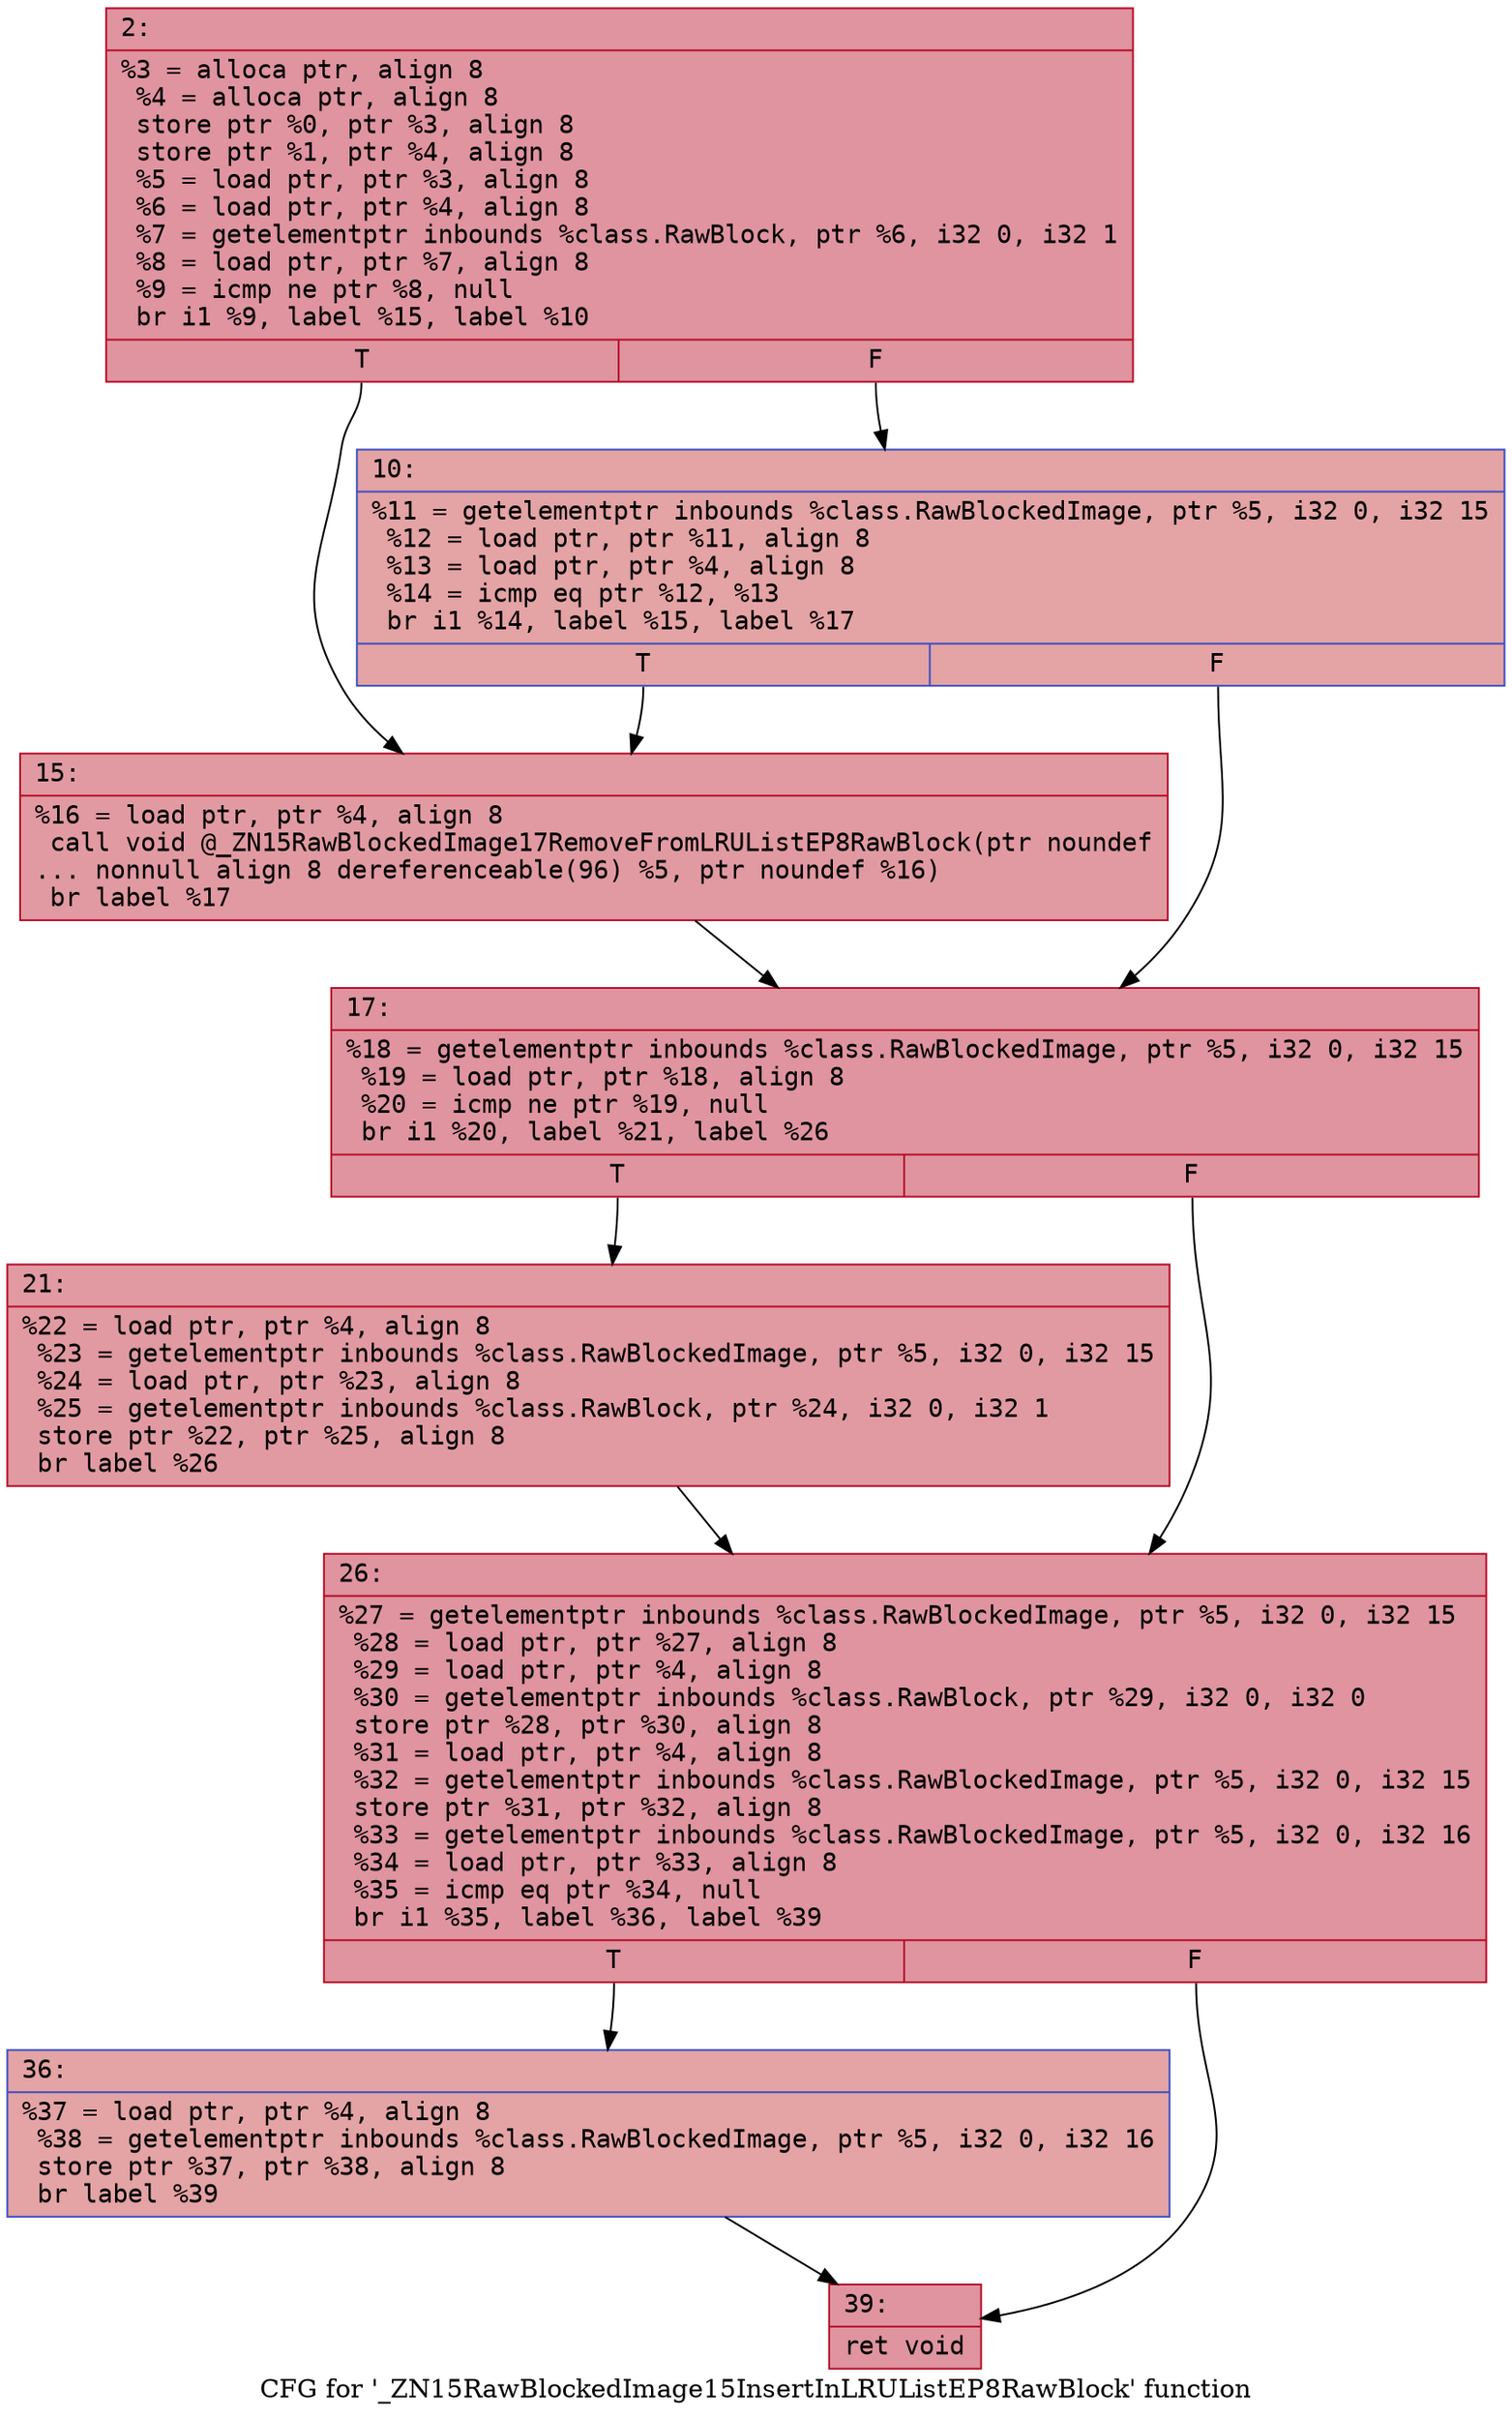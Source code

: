 digraph "CFG for '_ZN15RawBlockedImage15InsertInLRUListEP8RawBlock' function" {
	label="CFG for '_ZN15RawBlockedImage15InsertInLRUListEP8RawBlock' function";

	Node0x6000004edbd0 [shape=record,color="#b70d28ff", style=filled, fillcolor="#b70d2870" fontname="Courier",label="{2:\l|  %3 = alloca ptr, align 8\l  %4 = alloca ptr, align 8\l  store ptr %0, ptr %3, align 8\l  store ptr %1, ptr %4, align 8\l  %5 = load ptr, ptr %3, align 8\l  %6 = load ptr, ptr %4, align 8\l  %7 = getelementptr inbounds %class.RawBlock, ptr %6, i32 0, i32 1\l  %8 = load ptr, ptr %7, align 8\l  %9 = icmp ne ptr %8, null\l  br i1 %9, label %15, label %10\l|{<s0>T|<s1>F}}"];
	Node0x6000004edbd0:s0 -> Node0x6000004edc70[tooltip="2 -> 15\nProbability 62.50%" ];
	Node0x6000004edbd0:s1 -> Node0x6000004edc20[tooltip="2 -> 10\nProbability 37.50%" ];
	Node0x6000004edc20 [shape=record,color="#3d50c3ff", style=filled, fillcolor="#c32e3170" fontname="Courier",label="{10:\l|  %11 = getelementptr inbounds %class.RawBlockedImage, ptr %5, i32 0, i32 15\l  %12 = load ptr, ptr %11, align 8\l  %13 = load ptr, ptr %4, align 8\l  %14 = icmp eq ptr %12, %13\l  br i1 %14, label %15, label %17\l|{<s0>T|<s1>F}}"];
	Node0x6000004edc20:s0 -> Node0x6000004edc70[tooltip="10 -> 15\nProbability 37.50%" ];
	Node0x6000004edc20:s1 -> Node0x6000004edcc0[tooltip="10 -> 17\nProbability 62.50%" ];
	Node0x6000004edc70 [shape=record,color="#b70d28ff", style=filled, fillcolor="#bb1b2c70" fontname="Courier",label="{15:\l|  %16 = load ptr, ptr %4, align 8\l  call void @_ZN15RawBlockedImage17RemoveFromLRUListEP8RawBlock(ptr noundef\l... nonnull align 8 dereferenceable(96) %5, ptr noundef %16)\l  br label %17\l}"];
	Node0x6000004edc70 -> Node0x6000004edcc0[tooltip="15 -> 17\nProbability 100.00%" ];
	Node0x6000004edcc0 [shape=record,color="#b70d28ff", style=filled, fillcolor="#b70d2870" fontname="Courier",label="{17:\l|  %18 = getelementptr inbounds %class.RawBlockedImage, ptr %5, i32 0, i32 15\l  %19 = load ptr, ptr %18, align 8\l  %20 = icmp ne ptr %19, null\l  br i1 %20, label %21, label %26\l|{<s0>T|<s1>F}}"];
	Node0x6000004edcc0:s0 -> Node0x6000004edd10[tooltip="17 -> 21\nProbability 62.50%" ];
	Node0x6000004edcc0:s1 -> Node0x6000004edd60[tooltip="17 -> 26\nProbability 37.50%" ];
	Node0x6000004edd10 [shape=record,color="#b70d28ff", style=filled, fillcolor="#bb1b2c70" fontname="Courier",label="{21:\l|  %22 = load ptr, ptr %4, align 8\l  %23 = getelementptr inbounds %class.RawBlockedImage, ptr %5, i32 0, i32 15\l  %24 = load ptr, ptr %23, align 8\l  %25 = getelementptr inbounds %class.RawBlock, ptr %24, i32 0, i32 1\l  store ptr %22, ptr %25, align 8\l  br label %26\l}"];
	Node0x6000004edd10 -> Node0x6000004edd60[tooltip="21 -> 26\nProbability 100.00%" ];
	Node0x6000004edd60 [shape=record,color="#b70d28ff", style=filled, fillcolor="#b70d2870" fontname="Courier",label="{26:\l|  %27 = getelementptr inbounds %class.RawBlockedImage, ptr %5, i32 0, i32 15\l  %28 = load ptr, ptr %27, align 8\l  %29 = load ptr, ptr %4, align 8\l  %30 = getelementptr inbounds %class.RawBlock, ptr %29, i32 0, i32 0\l  store ptr %28, ptr %30, align 8\l  %31 = load ptr, ptr %4, align 8\l  %32 = getelementptr inbounds %class.RawBlockedImage, ptr %5, i32 0, i32 15\l  store ptr %31, ptr %32, align 8\l  %33 = getelementptr inbounds %class.RawBlockedImage, ptr %5, i32 0, i32 16\l  %34 = load ptr, ptr %33, align 8\l  %35 = icmp eq ptr %34, null\l  br i1 %35, label %36, label %39\l|{<s0>T|<s1>F}}"];
	Node0x6000004edd60:s0 -> Node0x6000004eddb0[tooltip="26 -> 36\nProbability 37.50%" ];
	Node0x6000004edd60:s1 -> Node0x6000004ede00[tooltip="26 -> 39\nProbability 62.50%" ];
	Node0x6000004eddb0 [shape=record,color="#3d50c3ff", style=filled, fillcolor="#c32e3170" fontname="Courier",label="{36:\l|  %37 = load ptr, ptr %4, align 8\l  %38 = getelementptr inbounds %class.RawBlockedImage, ptr %5, i32 0, i32 16\l  store ptr %37, ptr %38, align 8\l  br label %39\l}"];
	Node0x6000004eddb0 -> Node0x6000004ede00[tooltip="36 -> 39\nProbability 100.00%" ];
	Node0x6000004ede00 [shape=record,color="#b70d28ff", style=filled, fillcolor="#b70d2870" fontname="Courier",label="{39:\l|  ret void\l}"];
}
